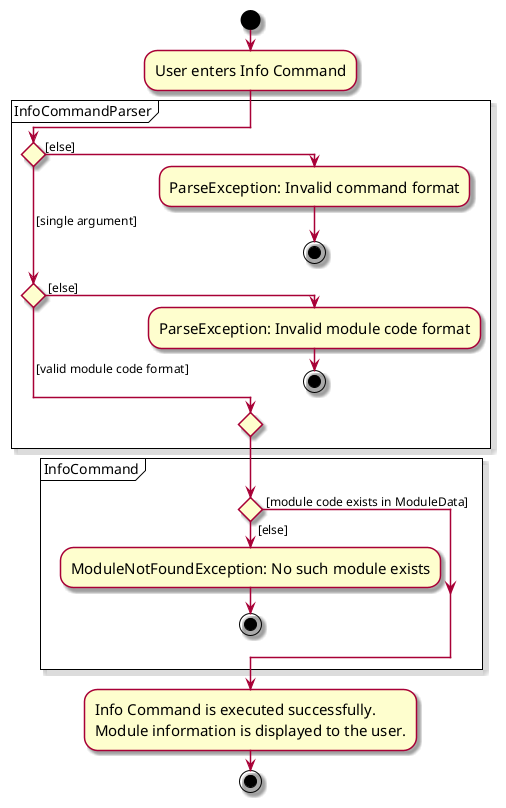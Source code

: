 @startuml
skin rose
skinparam ActivityFontSize 15
skinparam ArrowFontSize 12
!pragma useVerticalIf on
start
:User enters Info Command;

partition InfoCommandParser {

if () then ([else])
    :ParseException: Invalid command format;
    stop
( [single argument]) elseif () then ( [else])
    :ParseException: Invalid module code format;
    stop
else ( [valid module code format])

endif
}

partition InfoCommand {

if () then ( [else])
    :ModuleNotFoundException: No such module exists;
    stop
else ( [module code exists in ModuleData]   )

endif
}

:Info Command is executed successfully.
Module information is displayed to the user.;
stop

@enduml
